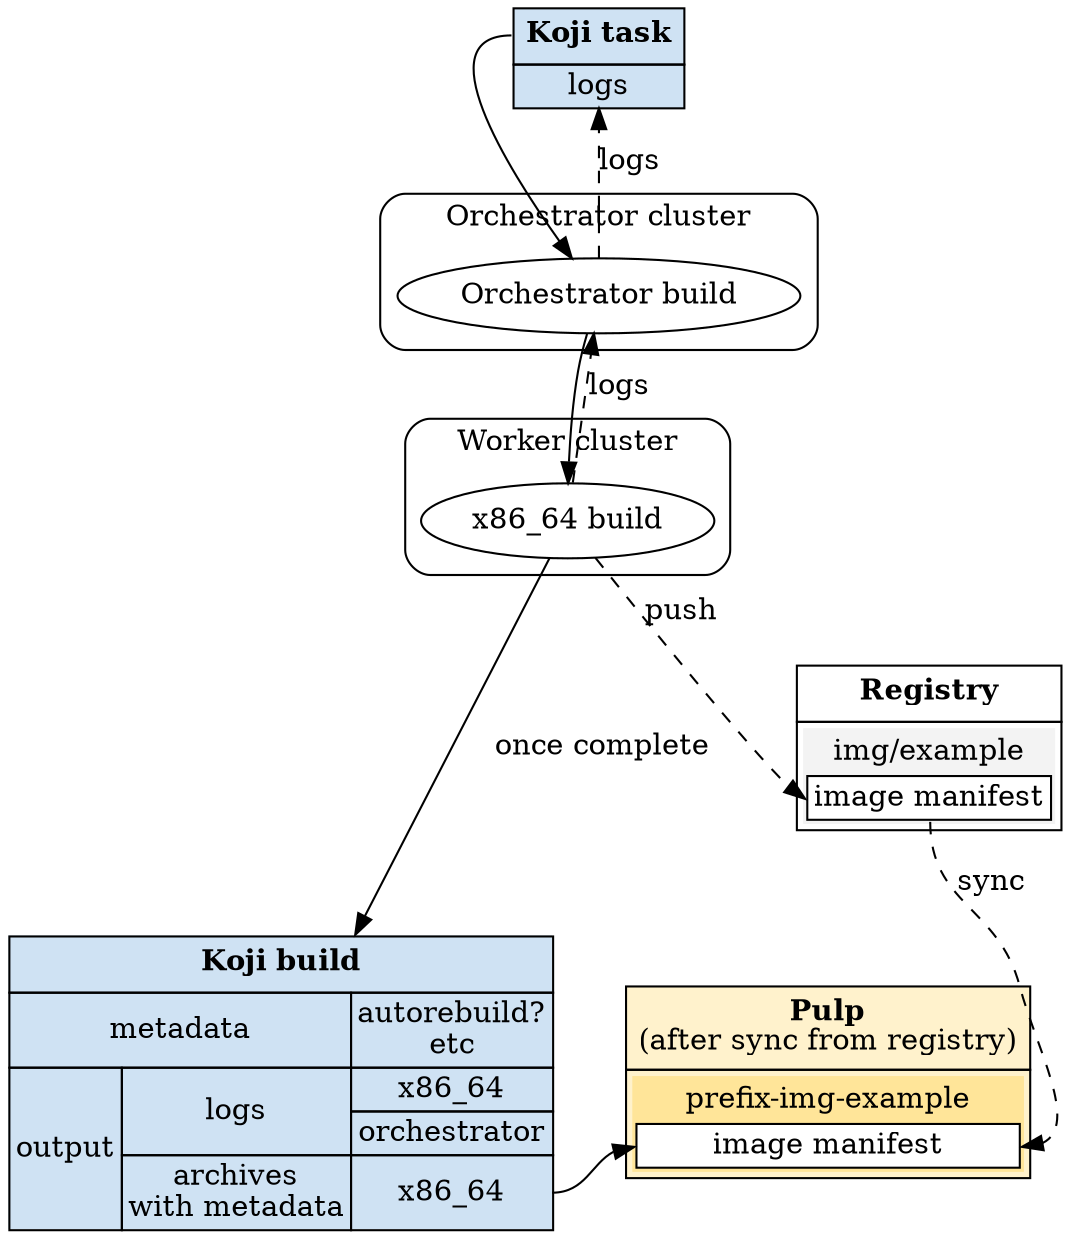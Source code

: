 digraph G {
    koji_task [shape=none, margin=0, label=<
               <TABLE BGCOLOR="#cfe2f3" BORDER="0" CELLSPACING="0" CELLBORDER="1">
                 <TR><TD PORT="main" CELLPADDING="5"><B>Koji task</B></TD></TR>
                 <TR><TD PORT="logs" BORDER="1">logs</TD></TR>
               </TABLE>>];

    registry [shape=none, margin=0, label=<
              <TABLE BORDER="0" CELLSPACING="0" CELLBORDER="1">
                <TR><TD CELLPADDING="5"><B>Registry</B></TD></TR>
                <TR><TD><TABLE BGCOLOR="#f3f3f3" BORDER="0" CELLSPACING="2" CELLBORDER="1">
                          <TR><TD BORDER="0">img/example</TD></TR>
                          <TR><TD BGCOLOR="#ffffff" PORT="x86_64">image manifest</TD></TR>
                         </TABLE></TD></TR>
              </TABLE>>];

    subgraph cluster_orchestrator {
        style=rounded;
        label="Orchestrator cluster";
        orchestrator_build [label=<Orchestrator build>];
        orchestrator_build;
    }

    subgraph cluster_worker {
        style=rounded;
        label="Worker cluster";
        x86_64_build [label=<x86_64 build>];
    }

    subgraph {
        rank=same;
        koji_build [shape=none, margin=0, label=<
                    <TABLE BGCOLOR="#cfe2f3" BORDER="0" CELLSPACING="0" CELLBORDER="1">
                      <TR><TD COLSPAN="3" CELLPADDING="5"><B>Koji build</B></TD></TR>
                      <TR><TD COLSPAN="2">metadata</TD><TD>autorebuild?<BR/>etc</TD></TR>
                      <TR><TD PORT="output" ROWSPAN="7">output</TD><TD ROWSPAN="2">logs</TD><TD>x86_64</TD></TR>
                      <TR><TD>orchestrator</TD></TR>
                      <TR><TD>archives<BR/>with metadata</TD><TD PORT="x86_64">x86_64</TD></TR>
                    </TABLE>>];

        pulp [shape=none, margin=0, label=<
              <TABLE BGCOLOR="#fff2cc" BORDER="0" CELLSPACING="0" CELLBORDER="1">
                <TR><TD CELLPADDING="5"><B>Pulp</B><BR/>(after sync from registry)</TD></TR>
                <TR><TD><TABLE BGCOLOR="#ffe599" BORDER="0" CELLSPACING="2" CELLBORDER="1">
                          <TR><TD BORDER="0">prefix-img-example</TD></TR>
                          <TR><TD BGCOLOR="#ffffff" PORT="x86_64">image manifest</TD></TR>
                         </TABLE></TD></TR>
              </TABLE>>];
    }

    koji_task:main -> orchestrator_build;
    orchestrator_build -> koji_task:logs [style=dashed, label=logs];

    orchestrator_build -> x86_64_build;
    x86_64_build -> orchestrator_build [style=dashed, label=logs];
    x86_64_build -> registry:x86_64 [style=dashed, label=push];
    x86_64_build -> koji_build [label="once complete"];

    registry:x86_64 -> pulp:x86_64:e [style=dashed, label=sync];
    koji_build:x86_64 -> pulp:x86_64;
}
